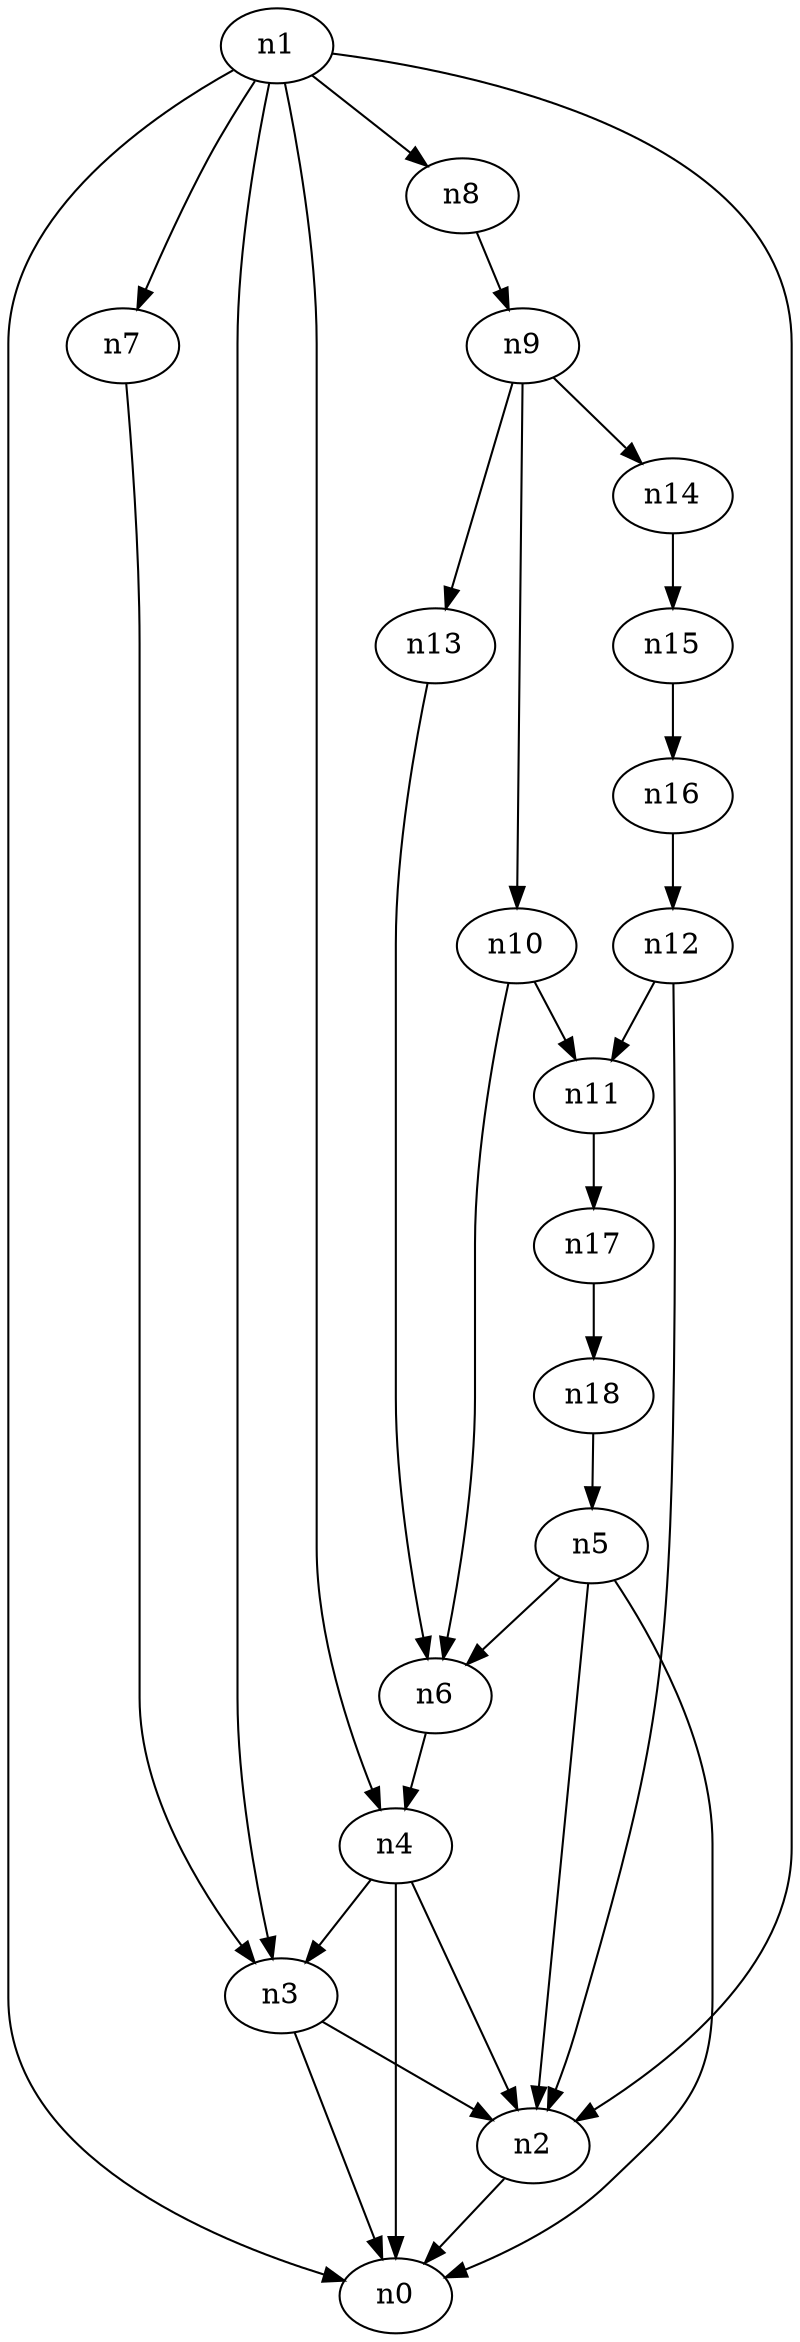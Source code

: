 digraph G {
	n1 -> n0	 [_graphml_id=e0];
	n1 -> n2	 [_graphml_id=e1];
	n1 -> n3	 [_graphml_id=e6];
	n1 -> n4	 [_graphml_id=e9];
	n1 -> n7	 [_graphml_id=e14];
	n1 -> n8	 [_graphml_id=e15];
	n2 -> n0	 [_graphml_id=e5];
	n3 -> n0	 [_graphml_id=e8];
	n3 -> n2	 [_graphml_id=e2];
	n4 -> n0	 [_graphml_id=e4];
	n4 -> n2	 [_graphml_id=e7];
	n4 -> n3	 [_graphml_id=e3];
	n5 -> n0	 [_graphml_id=e24];
	n5 -> n2	 [_graphml_id=e10];
	n5 -> n6	 [_graphml_id=e11];
	n6 -> n4	 [_graphml_id=e12];
	n7 -> n3	 [_graphml_id=e13];
	n8 -> n9	 [_graphml_id=e16];
	n9 -> n10	 [_graphml_id=e17];
	n9 -> n13	 [_graphml_id=e23];
	n9 -> n14	 [_graphml_id=e25];
	n10 -> n6	 [_graphml_id=e18];
	n10 -> n11	 [_graphml_id=e19];
	n11 -> n17	 [_graphml_id=e29];
	n12 -> n2	 [_graphml_id=e21];
	n12 -> n11	 [_graphml_id=e20];
	n13 -> n6	 [_graphml_id=e22];
	n14 -> n15	 [_graphml_id=e26];
	n15 -> n16	 [_graphml_id=e27];
	n16 -> n12	 [_graphml_id=e28];
	n17 -> n18	 [_graphml_id=e30];
	n18 -> n5	 [_graphml_id=e31];
}
